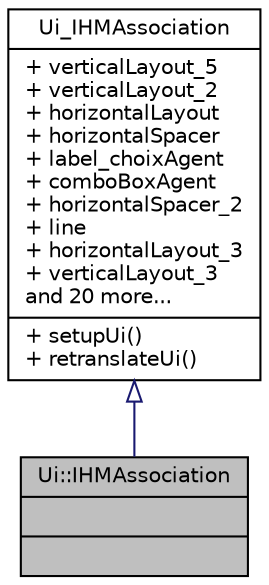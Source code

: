 digraph "Ui::IHMAssociation"
{
 // LATEX_PDF_SIZE
  edge [fontname="Helvetica",fontsize="10",labelfontname="Helvetica",labelfontsize="10"];
  node [fontname="Helvetica",fontsize="10",shape=record];
  Node1 [label="{Ui::IHMAssociation\n||}",height=0.2,width=0.4,color="black", fillcolor="grey75", style="filled", fontcolor="black",tooltip=" "];
  Node2 -> Node1 [dir="back",color="midnightblue",fontsize="10",style="solid",arrowtail="onormal"];
  Node2 [label="{Ui_IHMAssociation\n|+ verticalLayout_5\l+ verticalLayout_2\l+ horizontalLayout\l+ horizontalSpacer\l+ label_choixAgent\l+ comboBoxAgent\l+ horizontalSpacer_2\l+ line\l+ horizontalLayout_3\l+ verticalLayout_3\land 20 more...\l|+ setupUi()\l+ retranslateUi()\l}",height=0.2,width=0.4,color="black", fillcolor="white", style="filled",URL="$class_ui___i_h_m_association.html",tooltip=" "];
}
